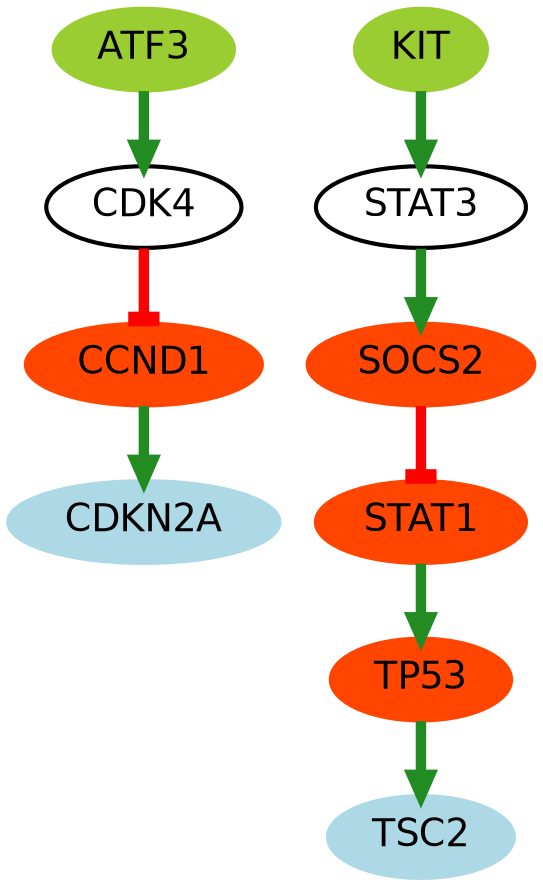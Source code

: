 digraph "" {
CDKN2A [color=lightblue, fillcolor=lightblue, fontname=Helvetica, fontsize=18, shape=ellipse, style="filled, bold"];
TP53 [color=orangered, fillcolor=orangered, fontname=Helvetica, fontsize=18, shape=ellipse, style="filled, bold"];
STAT1 [color=orangered, fillcolor=orangered, fontname=Helvetica, fontsize=18, shape=ellipse, style="filled, bold"];
SOCS2 [color=orangered, fillcolor=orangered, fontname=Helvetica, fontsize=18, shape=ellipse, style="filled, bold"];
CCND1 [color=orangered, fillcolor=orangered, fontname=Helvetica, fontsize=18, shape=ellipse, style="filled, bold"];
KIT [color=olivedrab3, fillcolor=olivedrab3, fontname=Helvetica, fontsize=18, shape=ellipse, style="filled, bold"];
CDK4 [color=black, fillcolor=white, fontname=Helvetica, fontsize=18, shape=ellipse, style="filled, bold"];
STAT3 [color=black, fillcolor=white, fontname=Helvetica, fontsize=18, shape=ellipse, style="filled, bold"];
TSC2 [color=lightblue, fillcolor=lightblue, fontname=Helvetica, fontsize=18, shape=ellipse, style="filled, bold"];
ATF3 [color=olivedrab3, fillcolor=olivedrab3, fontname=Helvetica, fontsize=18, shape=ellipse, style="filled, bold"];
TP53 -> TSC2  [arrowhead=normal, color=forestgreen, dir=forward, key=0, penwidth="5.0", sign=1, weight="1.0"];
STAT1 -> TP53  [arrowhead=normal, color=forestgreen, dir=forward, key=0, penwidth="5.0", sign=1, weight="1.0"];
SOCS2 -> STAT1  [arrowhead=tee, color=red, dir=forward, key=0, penwidth="5.0", sign="-1", weight="1.0"];
CCND1 -> CDKN2A  [arrowhead=normal, color=forestgreen, dir=forward, key=0, penwidth="5.0", sign=1, weight="1.0"];
KIT -> STAT3  [arrowhead=normal, color=forestgreen, dir=forward, key=0, penwidth="5.0", sign=1, weight="1.0"];
CDK4 -> CCND1  [arrowhead=tee, color=red, dir=forward, key=0, penwidth="5.0", sign="-1", weight="1.0"];
STAT3 -> SOCS2  [arrowhead=normal, color=forestgreen, dir=forward, key=0, penwidth="5.0", sign=1, weight="1.0"];
ATF3 -> CDK4  [arrowhead=normal, color=forestgreen, dir=forward, key=0, penwidth="5.0", sign=1, weight="1.0"];
}
